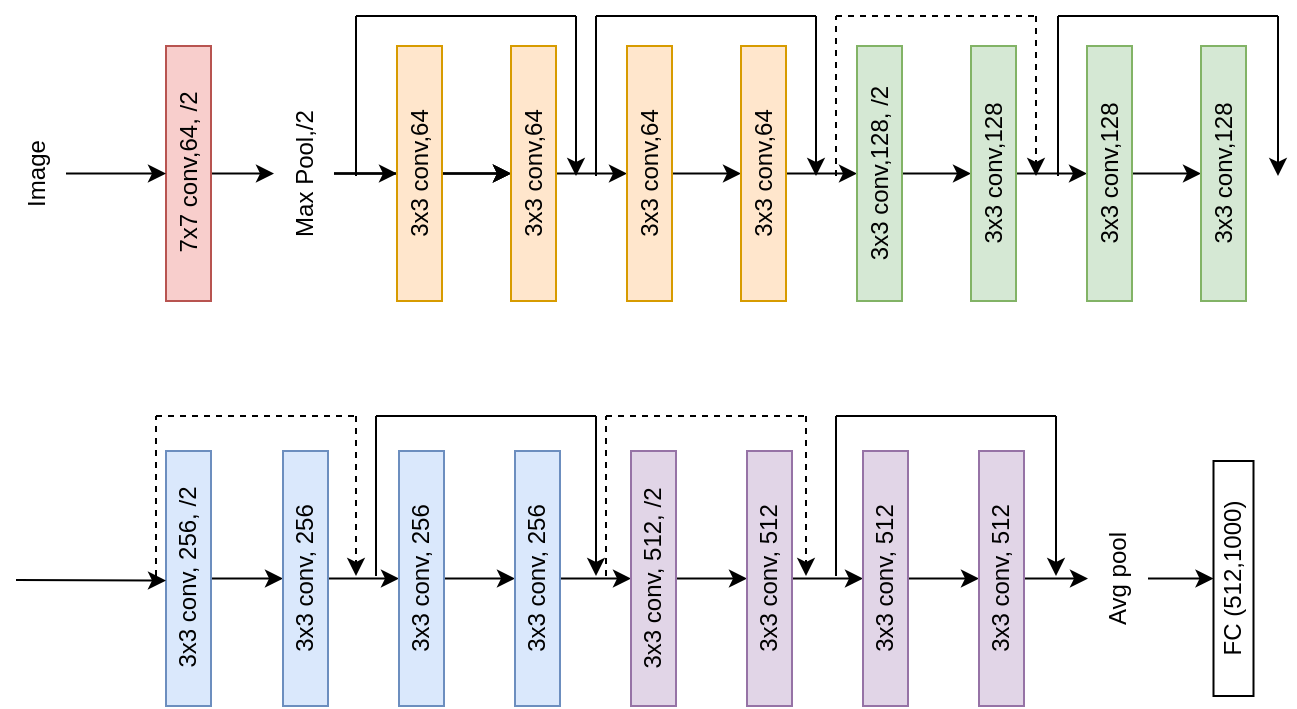 <mxfile version="17.5.0" type="github">
  <diagram id="FlnOLisMec5G6e_WZhVy" name="第 1 页">
    <mxGraphModel dx="869" dy="447" grid="1" gridSize="10" guides="1" tooltips="1" connect="1" arrows="1" fold="1" page="1" pageScale="1" pageWidth="827" pageHeight="1169" math="0" shadow="0">
      <root>
        <mxCell id="0" />
        <mxCell id="1" parent="0" />
        <mxCell id="w6RZKW0HgrWe5gDU7XOU-5" style="edgeStyle=orthogonalEdgeStyle;rounded=0;orthogonalLoop=1;jettySize=auto;html=1;exitX=0.5;exitY=1;exitDx=0;exitDy=0;entryX=0.5;entryY=0;entryDx=0;entryDy=0;" edge="1" parent="1" source="w6RZKW0HgrWe5gDU7XOU-1" target="w6RZKW0HgrWe5gDU7XOU-3">
          <mxGeometry relative="1" as="geometry" />
        </mxCell>
        <mxCell id="w6RZKW0HgrWe5gDU7XOU-1" value="7x7 conv,64, /2" style="rounded=0;whiteSpace=wrap;html=1;fontFamily=Helvetica;rotation=-90;fillColor=#f8cecc;strokeColor=#b85450;" vertex="1" parent="1">
          <mxGeometry x="62.5" y="157.5" width="127.5" height="22.5" as="geometry" />
        </mxCell>
        <mxCell id="w6RZKW0HgrWe5gDU7XOU-103" style="edgeStyle=orthogonalEdgeStyle;curved=0;rounded=1;sketch=0;orthogonalLoop=1;jettySize=auto;html=1;exitX=0.5;exitY=1;exitDx=0;exitDy=0;entryX=0.5;entryY=0;entryDx=0;entryDy=0;" edge="1" parent="1" source="w6RZKW0HgrWe5gDU7XOU-2" target="w6RZKW0HgrWe5gDU7XOU-1">
          <mxGeometry relative="1" as="geometry" />
        </mxCell>
        <mxCell id="w6RZKW0HgrWe5gDU7XOU-2" value="Image&lt;br&gt;" style="text;html=1;strokeColor=none;fillColor=none;align=center;verticalAlign=middle;whiteSpace=wrap;rounded=0;fontFamily=Helvetica;rotation=-90;" vertex="1" parent="1">
          <mxGeometry x="20" y="153.75" width="60" height="30" as="geometry" />
        </mxCell>
        <mxCell id="w6RZKW0HgrWe5gDU7XOU-14" style="edgeStyle=orthogonalEdgeStyle;rounded=0;orthogonalLoop=1;jettySize=auto;html=1;exitX=0.5;exitY=1;exitDx=0;exitDy=0;entryX=0.5;entryY=0;entryDx=0;entryDy=0;" edge="1" parent="1" source="w6RZKW0HgrWe5gDU7XOU-3" target="w6RZKW0HgrWe5gDU7XOU-8">
          <mxGeometry relative="1" as="geometry" />
        </mxCell>
        <mxCell id="w6RZKW0HgrWe5gDU7XOU-60" value="" style="edgeStyle=orthogonalEdgeStyle;curved=0;rounded=1;sketch=0;orthogonalLoop=1;jettySize=auto;html=1;" edge="1" parent="1" source="w6RZKW0HgrWe5gDU7XOU-3" target="w6RZKW0HgrWe5gDU7XOU-10">
          <mxGeometry relative="1" as="geometry">
            <Array as="points">
              <mxPoint x="330" y="169" />
              <mxPoint x="330" y="169" />
            </Array>
          </mxGeometry>
        </mxCell>
        <mxCell id="w6RZKW0HgrWe5gDU7XOU-69" value="" style="edgeStyle=orthogonalEdgeStyle;curved=0;rounded=1;sketch=0;orthogonalLoop=1;jettySize=auto;html=1;" edge="1" parent="1" source="w6RZKW0HgrWe5gDU7XOU-3" target="w6RZKW0HgrWe5gDU7XOU-10">
          <mxGeometry relative="1" as="geometry" />
        </mxCell>
        <mxCell id="w6RZKW0HgrWe5gDU7XOU-3" value="Max Pool,/2" style="text;html=1;strokeColor=none;fillColor=none;align=center;verticalAlign=middle;whiteSpace=wrap;rounded=0;fontFamily=Helvetica;rotation=-90;" vertex="1" parent="1">
          <mxGeometry x="144" y="153.75" width="80" height="30" as="geometry" />
        </mxCell>
        <mxCell id="w6RZKW0HgrWe5gDU7XOU-7" style="edgeStyle=orthogonalEdgeStyle;rounded=0;orthogonalLoop=1;jettySize=auto;html=1;exitX=0.5;exitY=1;exitDx=0;exitDy=0;entryX=0.5;entryY=0;entryDx=0;entryDy=0;fontFamily=Helvetica;" edge="1" parent="1" source="w6RZKW0HgrWe5gDU7XOU-8" target="w6RZKW0HgrWe5gDU7XOU-10">
          <mxGeometry relative="1" as="geometry" />
        </mxCell>
        <mxCell id="w6RZKW0HgrWe5gDU7XOU-8" value="3x3 conv,64" style="rounded=0;whiteSpace=wrap;html=1;fontFamily=Helvetica;rotation=-90;fillColor=#ffe6cc;strokeColor=#d79b00;" vertex="1" parent="1">
          <mxGeometry x="178" y="157.5" width="127.5" height="22.5" as="geometry" />
        </mxCell>
        <mxCell id="w6RZKW0HgrWe5gDU7XOU-9" style="edgeStyle=orthogonalEdgeStyle;rounded=0;orthogonalLoop=1;jettySize=auto;html=1;exitX=0.5;exitY=1;exitDx=0;exitDy=0;entryX=0.5;entryY=0;entryDx=0;entryDy=0;fontFamily=Helvetica;" edge="1" parent="1" source="w6RZKW0HgrWe5gDU7XOU-10" target="w6RZKW0HgrWe5gDU7XOU-12">
          <mxGeometry relative="1" as="geometry" />
        </mxCell>
        <mxCell id="w6RZKW0HgrWe5gDU7XOU-11" style="edgeStyle=orthogonalEdgeStyle;rounded=0;orthogonalLoop=1;jettySize=auto;html=1;exitX=0.5;exitY=1;exitDx=0;exitDy=0;entryX=0.5;entryY=0;entryDx=0;entryDy=0;fontFamily=Helvetica;" edge="1" parent="1" source="w6RZKW0HgrWe5gDU7XOU-12" target="w6RZKW0HgrWe5gDU7XOU-13">
          <mxGeometry relative="1" as="geometry" />
        </mxCell>
        <mxCell id="w6RZKW0HgrWe5gDU7XOU-12" value="3x3 conv,64" style="rounded=0;whiteSpace=wrap;html=1;fontFamily=Helvetica;rotation=-90;fillColor=#ffe6cc;strokeColor=#d79b00;" vertex="1" parent="1">
          <mxGeometry x="293" y="157.5" width="127.5" height="22.5" as="geometry" />
        </mxCell>
        <mxCell id="w6RZKW0HgrWe5gDU7XOU-22" style="edgeStyle=orthogonalEdgeStyle;rounded=0;orthogonalLoop=1;jettySize=auto;html=1;exitX=0.5;exitY=1;exitDx=0;exitDy=0;entryX=0.5;entryY=0;entryDx=0;entryDy=0;" edge="1" parent="1" source="w6RZKW0HgrWe5gDU7XOU-13" target="w6RZKW0HgrWe5gDU7XOU-16">
          <mxGeometry relative="1" as="geometry" />
        </mxCell>
        <mxCell id="w6RZKW0HgrWe5gDU7XOU-13" value="3x3 conv,64" style="rounded=0;whiteSpace=wrap;html=1;fontFamily=Helvetica;rotation=-90;fillColor=#ffe6cc;strokeColor=#d79b00;" vertex="1" parent="1">
          <mxGeometry x="350" y="157.5" width="127.5" height="22.5" as="geometry" />
        </mxCell>
        <mxCell id="w6RZKW0HgrWe5gDU7XOU-15" style="edgeStyle=orthogonalEdgeStyle;rounded=0;orthogonalLoop=1;jettySize=auto;html=1;exitX=0.5;exitY=1;exitDx=0;exitDy=0;entryX=0.5;entryY=0;entryDx=0;entryDy=0;fontFamily=Helvetica;" edge="1" parent="1" source="w6RZKW0HgrWe5gDU7XOU-16" target="w6RZKW0HgrWe5gDU7XOU-18">
          <mxGeometry relative="1" as="geometry" />
        </mxCell>
        <mxCell id="w6RZKW0HgrWe5gDU7XOU-16" value="3x3 conv,128, /2" style="rounded=0;whiteSpace=wrap;html=1;fontFamily=Helvetica;rotation=-90;fillColor=#d5e8d4;strokeColor=#82b366;" vertex="1" parent="1">
          <mxGeometry x="408" y="157.5" width="127.5" height="22.5" as="geometry" />
        </mxCell>
        <mxCell id="w6RZKW0HgrWe5gDU7XOU-17" style="edgeStyle=orthogonalEdgeStyle;rounded=0;orthogonalLoop=1;jettySize=auto;html=1;exitX=0.5;exitY=1;exitDx=0;exitDy=0;entryX=0.5;entryY=0;entryDx=0;entryDy=0;fontFamily=Helvetica;" edge="1" parent="1" source="w6RZKW0HgrWe5gDU7XOU-18" target="w6RZKW0HgrWe5gDU7XOU-20">
          <mxGeometry relative="1" as="geometry" />
        </mxCell>
        <mxCell id="w6RZKW0HgrWe5gDU7XOU-18" value="3x3 conv,128" style="rounded=0;whiteSpace=wrap;html=1;fontFamily=Helvetica;rotation=-90;fillColor=#d5e8d4;strokeColor=#82b366;" vertex="1" parent="1">
          <mxGeometry x="465" y="157.5" width="127.5" height="22.5" as="geometry" />
        </mxCell>
        <mxCell id="w6RZKW0HgrWe5gDU7XOU-19" style="edgeStyle=orthogonalEdgeStyle;rounded=0;orthogonalLoop=1;jettySize=auto;html=1;exitX=0.5;exitY=1;exitDx=0;exitDy=0;entryX=0.5;entryY=0;entryDx=0;entryDy=0;fontFamily=Helvetica;" edge="1" parent="1" source="w6RZKW0HgrWe5gDU7XOU-20" target="w6RZKW0HgrWe5gDU7XOU-21">
          <mxGeometry relative="1" as="geometry" />
        </mxCell>
        <mxCell id="w6RZKW0HgrWe5gDU7XOU-20" value="3x3 conv,128" style="rounded=0;whiteSpace=wrap;html=1;fontFamily=Helvetica;rotation=-90;fillColor=#d5e8d4;strokeColor=#82b366;" vertex="1" parent="1">
          <mxGeometry x="523" y="157.5" width="127.5" height="22.5" as="geometry" />
        </mxCell>
        <mxCell id="w6RZKW0HgrWe5gDU7XOU-21" value="3x3 conv,128" style="rounded=0;whiteSpace=wrap;html=1;fontFamily=Helvetica;rotation=-90;fillColor=#d5e8d4;strokeColor=#82b366;" vertex="1" parent="1">
          <mxGeometry x="580" y="157.5" width="127.5" height="22.5" as="geometry" />
        </mxCell>
        <mxCell id="w6RZKW0HgrWe5gDU7XOU-57" style="edgeStyle=orthogonalEdgeStyle;curved=1;rounded=0;orthogonalLoop=1;jettySize=auto;html=1;exitX=0.5;exitY=1;exitDx=0;exitDy=0;entryX=0.5;entryY=0;entryDx=0;entryDy=0;" edge="1" parent="1" source="w6RZKW0HgrWe5gDU7XOU-24" target="w6RZKW0HgrWe5gDU7XOU-26">
          <mxGeometry relative="1" as="geometry" />
        </mxCell>
        <mxCell id="w6RZKW0HgrWe5gDU7XOU-24" value="3x3 conv, 256, /2" style="rounded=0;whiteSpace=wrap;html=1;fontFamily=Helvetica;rotation=-90;fillColor=#dae8fc;strokeColor=#6c8ebf;" vertex="1" parent="1">
          <mxGeometry x="62.5" y="360" width="127.5" height="22.5" as="geometry" />
        </mxCell>
        <mxCell id="w6RZKW0HgrWe5gDU7XOU-25" style="edgeStyle=orthogonalEdgeStyle;rounded=0;orthogonalLoop=1;jettySize=auto;html=1;exitX=0.5;exitY=1;exitDx=0;exitDy=0;entryX=0.5;entryY=0;entryDx=0;entryDy=0;fontFamily=Helvetica;" edge="1" parent="1" source="w6RZKW0HgrWe5gDU7XOU-26" target="w6RZKW0HgrWe5gDU7XOU-28">
          <mxGeometry relative="1" as="geometry" />
        </mxCell>
        <mxCell id="w6RZKW0HgrWe5gDU7XOU-26" value="3x3 conv, 256" style="rounded=0;whiteSpace=wrap;html=1;fontFamily=Helvetica;rotation=-90;fillColor=#dae8fc;strokeColor=#6c8ebf;" vertex="1" parent="1">
          <mxGeometry x="121" y="360" width="127.5" height="22.5" as="geometry" />
        </mxCell>
        <mxCell id="w6RZKW0HgrWe5gDU7XOU-27" style="edgeStyle=orthogonalEdgeStyle;rounded=0;orthogonalLoop=1;jettySize=auto;html=1;exitX=0.5;exitY=1;exitDx=0;exitDy=0;entryX=0.5;entryY=0;entryDx=0;entryDy=0;fontFamily=Helvetica;" edge="1" parent="1" source="w6RZKW0HgrWe5gDU7XOU-28" target="w6RZKW0HgrWe5gDU7XOU-29">
          <mxGeometry relative="1" as="geometry" />
        </mxCell>
        <mxCell id="w6RZKW0HgrWe5gDU7XOU-28" value="3x3 conv, 256" style="rounded=0;whiteSpace=wrap;html=1;fontFamily=Helvetica;rotation=-90;fillColor=#dae8fc;strokeColor=#6c8ebf;" vertex="1" parent="1">
          <mxGeometry x="179" y="360" width="127.5" height="22.5" as="geometry" />
        </mxCell>
        <mxCell id="w6RZKW0HgrWe5gDU7XOU-55" style="edgeStyle=orthogonalEdgeStyle;curved=1;rounded=0;orthogonalLoop=1;jettySize=auto;html=1;exitX=0.5;exitY=1;exitDx=0;exitDy=0;entryX=0.5;entryY=0;entryDx=0;entryDy=0;" edge="1" parent="1" source="w6RZKW0HgrWe5gDU7XOU-29" target="w6RZKW0HgrWe5gDU7XOU-31">
          <mxGeometry relative="1" as="geometry" />
        </mxCell>
        <mxCell id="w6RZKW0HgrWe5gDU7XOU-29" value="3x3 conv, 256" style="rounded=0;whiteSpace=wrap;html=1;fontFamily=Helvetica;rotation=-90;fillColor=#dae8fc;strokeColor=#6c8ebf;" vertex="1" parent="1">
          <mxGeometry x="237" y="360" width="127.5" height="22.5" as="geometry" />
        </mxCell>
        <mxCell id="w6RZKW0HgrWe5gDU7XOU-30" style="edgeStyle=orthogonalEdgeStyle;rounded=0;orthogonalLoop=1;jettySize=auto;html=1;exitX=0.5;exitY=1;exitDx=0;exitDy=0;entryX=0.5;entryY=0;entryDx=0;entryDy=0;fontFamily=Helvetica;" edge="1" parent="1" source="w6RZKW0HgrWe5gDU7XOU-31" target="w6RZKW0HgrWe5gDU7XOU-33">
          <mxGeometry relative="1" as="geometry" />
        </mxCell>
        <mxCell id="w6RZKW0HgrWe5gDU7XOU-31" value="3x3 conv, 512, /2" style="rounded=0;whiteSpace=wrap;html=1;fontFamily=Helvetica;rotation=-90;fillColor=#e1d5e7;strokeColor=#9673a6;" vertex="1" parent="1">
          <mxGeometry x="295" y="360" width="127.5" height="22.5" as="geometry" />
        </mxCell>
        <mxCell id="w6RZKW0HgrWe5gDU7XOU-32" style="edgeStyle=orthogonalEdgeStyle;rounded=0;orthogonalLoop=1;jettySize=auto;html=1;exitX=0.5;exitY=1;exitDx=0;exitDy=0;entryX=0.5;entryY=0;entryDx=0;entryDy=0;fontFamily=Helvetica;" edge="1" parent="1" source="w6RZKW0HgrWe5gDU7XOU-33" target="w6RZKW0HgrWe5gDU7XOU-35">
          <mxGeometry relative="1" as="geometry" />
        </mxCell>
        <mxCell id="w6RZKW0HgrWe5gDU7XOU-33" value="3x3 conv, 512" style="rounded=0;whiteSpace=wrap;html=1;fontFamily=Helvetica;rotation=-90;fillColor=#e1d5e7;strokeColor=#9673a6;" vertex="1" parent="1">
          <mxGeometry x="353" y="360" width="127.5" height="22.5" as="geometry" />
        </mxCell>
        <mxCell id="w6RZKW0HgrWe5gDU7XOU-34" style="edgeStyle=orthogonalEdgeStyle;rounded=0;orthogonalLoop=1;jettySize=auto;html=1;exitX=0.5;exitY=1;exitDx=0;exitDy=0;entryX=0.5;entryY=0;entryDx=0;entryDy=0;fontFamily=Helvetica;" edge="1" parent="1" source="w6RZKW0HgrWe5gDU7XOU-35" target="w6RZKW0HgrWe5gDU7XOU-36">
          <mxGeometry relative="1" as="geometry" />
        </mxCell>
        <mxCell id="w6RZKW0HgrWe5gDU7XOU-35" value="3x3 conv, 512" style="rounded=0;whiteSpace=wrap;html=1;fontFamily=Helvetica;rotation=-90;fillColor=#e1d5e7;strokeColor=#9673a6;" vertex="1" parent="1">
          <mxGeometry x="411" y="360" width="127.5" height="22.5" as="geometry" />
        </mxCell>
        <mxCell id="w6RZKW0HgrWe5gDU7XOU-39" style="edgeStyle=orthogonalEdgeStyle;rounded=0;orthogonalLoop=1;jettySize=auto;html=1;exitX=0.5;exitY=1;exitDx=0;exitDy=0;" edge="1" parent="1" source="w6RZKW0HgrWe5gDU7XOU-36" target="w6RZKW0HgrWe5gDU7XOU-37">
          <mxGeometry relative="1" as="geometry" />
        </mxCell>
        <mxCell id="w6RZKW0HgrWe5gDU7XOU-36" value="3x3 conv, 512" style="rounded=0;whiteSpace=wrap;html=1;fontFamily=Helvetica;rotation=-90;fillColor=#e1d5e7;strokeColor=#9673a6;" vertex="1" parent="1">
          <mxGeometry x="469" y="360" width="127.5" height="22.5" as="geometry" />
        </mxCell>
        <mxCell id="w6RZKW0HgrWe5gDU7XOU-40" style="edgeStyle=orthogonalEdgeStyle;rounded=0;orthogonalLoop=1;jettySize=auto;html=1;exitX=0.5;exitY=1;exitDx=0;exitDy=0;entryX=0.5;entryY=0;entryDx=0;entryDy=0;" edge="1" parent="1" source="w6RZKW0HgrWe5gDU7XOU-37" target="w6RZKW0HgrWe5gDU7XOU-38">
          <mxGeometry relative="1" as="geometry" />
        </mxCell>
        <mxCell id="w6RZKW0HgrWe5gDU7XOU-37" value="Avg pool" style="text;html=1;strokeColor=none;fillColor=none;align=center;verticalAlign=middle;whiteSpace=wrap;rounded=0;fontFamily=Helvetica;rotation=-90;" vertex="1" parent="1">
          <mxGeometry x="561" y="356.25" width="60" height="30" as="geometry" />
        </mxCell>
        <mxCell id="w6RZKW0HgrWe5gDU7XOU-38" value="FC (512,1000)" style="rounded=0;whiteSpace=wrap;html=1;fontFamily=Helvetica;rotation=-90;" vertex="1" parent="1">
          <mxGeometry x="590" y="361.25" width="117.5" height="20" as="geometry" />
        </mxCell>
        <mxCell id="w6RZKW0HgrWe5gDU7XOU-10" value="3x3 conv,64" style="rounded=0;whiteSpace=wrap;html=1;fontFamily=Helvetica;rotation=-90;fillColor=#ffe6cc;strokeColor=#d79b00;" vertex="1" parent="1">
          <mxGeometry x="235" y="157.5" width="127.5" height="22.5" as="geometry" />
        </mxCell>
        <mxCell id="w6RZKW0HgrWe5gDU7XOU-80" value="" style="group" vertex="1" connectable="0" parent="1">
          <mxGeometry x="210" y="90" width="110" height="80" as="geometry" />
        </mxCell>
        <mxCell id="w6RZKW0HgrWe5gDU7XOU-77" value="" style="endArrow=none;html=1;rounded=1;sketch=0;curved=0;" edge="1" parent="w6RZKW0HgrWe5gDU7XOU-80">
          <mxGeometry width="50" height="50" relative="1" as="geometry">
            <mxPoint y="80" as="sourcePoint" />
            <mxPoint as="targetPoint" />
          </mxGeometry>
        </mxCell>
        <mxCell id="w6RZKW0HgrWe5gDU7XOU-78" value="" style="endArrow=none;html=1;rounded=1;sketch=0;curved=0;" edge="1" parent="w6RZKW0HgrWe5gDU7XOU-80">
          <mxGeometry width="50" height="50" relative="1" as="geometry">
            <mxPoint as="sourcePoint" />
            <mxPoint x="110" as="targetPoint" />
          </mxGeometry>
        </mxCell>
        <mxCell id="w6RZKW0HgrWe5gDU7XOU-79" value="" style="endArrow=classic;html=1;rounded=1;sketch=0;curved=0;" edge="1" parent="w6RZKW0HgrWe5gDU7XOU-80">
          <mxGeometry width="50" height="50" relative="1" as="geometry">
            <mxPoint x="110" as="sourcePoint" />
            <mxPoint x="110" y="80" as="targetPoint" />
          </mxGeometry>
        </mxCell>
        <mxCell id="w6RZKW0HgrWe5gDU7XOU-81" value="" style="group" vertex="1" connectable="0" parent="1">
          <mxGeometry x="330" y="90" width="110" height="80" as="geometry" />
        </mxCell>
        <mxCell id="w6RZKW0HgrWe5gDU7XOU-82" value="" style="endArrow=none;html=1;rounded=1;sketch=0;curved=0;" edge="1" parent="w6RZKW0HgrWe5gDU7XOU-81">
          <mxGeometry width="50" height="50" relative="1" as="geometry">
            <mxPoint y="80" as="sourcePoint" />
            <mxPoint as="targetPoint" />
          </mxGeometry>
        </mxCell>
        <mxCell id="w6RZKW0HgrWe5gDU7XOU-83" value="" style="endArrow=none;html=1;rounded=1;sketch=0;curved=0;" edge="1" parent="w6RZKW0HgrWe5gDU7XOU-81">
          <mxGeometry width="50" height="50" relative="1" as="geometry">
            <mxPoint as="sourcePoint" />
            <mxPoint x="110" as="targetPoint" />
          </mxGeometry>
        </mxCell>
        <mxCell id="w6RZKW0HgrWe5gDU7XOU-84" value="" style="endArrow=classic;html=1;rounded=1;sketch=0;curved=0;" edge="1" parent="w6RZKW0HgrWe5gDU7XOU-81">
          <mxGeometry width="50" height="50" relative="1" as="geometry">
            <mxPoint x="110" as="sourcePoint" />
            <mxPoint x="110" y="80" as="targetPoint" />
          </mxGeometry>
        </mxCell>
        <mxCell id="w6RZKW0HgrWe5gDU7XOU-98" value="" style="group" vertex="1" connectable="0" parent="1">
          <mxGeometry x="450" y="90" width="100" height="80" as="geometry" />
        </mxCell>
        <mxCell id="w6RZKW0HgrWe5gDU7XOU-95" value="" style="endArrow=none;dashed=1;html=1;rounded=1;sketch=0;curved=0;" edge="1" parent="w6RZKW0HgrWe5gDU7XOU-98">
          <mxGeometry width="50" height="50" relative="1" as="geometry">
            <mxPoint y="80" as="sourcePoint" />
            <mxPoint as="targetPoint" />
          </mxGeometry>
        </mxCell>
        <mxCell id="w6RZKW0HgrWe5gDU7XOU-96" value="" style="endArrow=none;dashed=1;html=1;rounded=1;sketch=0;curved=0;" edge="1" parent="w6RZKW0HgrWe5gDU7XOU-98">
          <mxGeometry width="50" height="50" relative="1" as="geometry">
            <mxPoint as="sourcePoint" />
            <mxPoint x="100" as="targetPoint" />
          </mxGeometry>
        </mxCell>
        <mxCell id="w6RZKW0HgrWe5gDU7XOU-97" value="" style="endArrow=classic;html=1;rounded=1;dashed=1;sketch=0;curved=0;" edge="1" parent="w6RZKW0HgrWe5gDU7XOU-98">
          <mxGeometry width="50" height="50" relative="1" as="geometry">
            <mxPoint x="100" as="sourcePoint" />
            <mxPoint x="100" y="80" as="targetPoint" />
          </mxGeometry>
        </mxCell>
        <mxCell id="w6RZKW0HgrWe5gDU7XOU-99" value="" style="group" vertex="1" connectable="0" parent="1">
          <mxGeometry x="561" y="90" width="110" height="80" as="geometry" />
        </mxCell>
        <mxCell id="w6RZKW0HgrWe5gDU7XOU-100" value="" style="endArrow=none;html=1;rounded=1;sketch=0;curved=0;" edge="1" parent="w6RZKW0HgrWe5gDU7XOU-99">
          <mxGeometry width="50" height="50" relative="1" as="geometry">
            <mxPoint y="80" as="sourcePoint" />
            <mxPoint as="targetPoint" />
          </mxGeometry>
        </mxCell>
        <mxCell id="w6RZKW0HgrWe5gDU7XOU-101" value="" style="endArrow=none;html=1;rounded=1;sketch=0;curved=0;" edge="1" parent="w6RZKW0HgrWe5gDU7XOU-99">
          <mxGeometry width="50" height="50" relative="1" as="geometry">
            <mxPoint as="sourcePoint" />
            <mxPoint x="110" as="targetPoint" />
          </mxGeometry>
        </mxCell>
        <mxCell id="w6RZKW0HgrWe5gDU7XOU-102" value="" style="endArrow=classic;html=1;rounded=1;sketch=0;curved=0;" edge="1" parent="w6RZKW0HgrWe5gDU7XOU-99">
          <mxGeometry width="50" height="50" relative="1" as="geometry">
            <mxPoint x="110" as="sourcePoint" />
            <mxPoint x="110" y="80" as="targetPoint" />
          </mxGeometry>
        </mxCell>
        <mxCell id="w6RZKW0HgrWe5gDU7XOU-104" value="" style="endArrow=classic;html=1;rounded=1;sketch=0;curved=0;entryX=0.5;entryY=0;entryDx=0;entryDy=0;" edge="1" parent="1">
          <mxGeometry width="50" height="50" relative="1" as="geometry">
            <mxPoint x="40" y="372" as="sourcePoint" />
            <mxPoint x="115" y="372.25" as="targetPoint" />
          </mxGeometry>
        </mxCell>
        <mxCell id="w6RZKW0HgrWe5gDU7XOU-105" value="" style="group" vertex="1" connectable="0" parent="1">
          <mxGeometry x="110" y="290" width="100" height="80" as="geometry" />
        </mxCell>
        <mxCell id="w6RZKW0HgrWe5gDU7XOU-106" value="" style="endArrow=none;dashed=1;html=1;rounded=1;sketch=0;curved=0;" edge="1" parent="w6RZKW0HgrWe5gDU7XOU-105">
          <mxGeometry width="50" height="50" relative="1" as="geometry">
            <mxPoint y="80" as="sourcePoint" />
            <mxPoint as="targetPoint" />
          </mxGeometry>
        </mxCell>
        <mxCell id="w6RZKW0HgrWe5gDU7XOU-107" value="" style="endArrow=none;dashed=1;html=1;rounded=1;sketch=0;curved=0;" edge="1" parent="w6RZKW0HgrWe5gDU7XOU-105">
          <mxGeometry width="50" height="50" relative="1" as="geometry">
            <mxPoint as="sourcePoint" />
            <mxPoint x="100" as="targetPoint" />
          </mxGeometry>
        </mxCell>
        <mxCell id="w6RZKW0HgrWe5gDU7XOU-108" value="" style="endArrow=classic;html=1;rounded=1;dashed=1;sketch=0;curved=0;" edge="1" parent="w6RZKW0HgrWe5gDU7XOU-105">
          <mxGeometry width="50" height="50" relative="1" as="geometry">
            <mxPoint x="100" as="sourcePoint" />
            <mxPoint x="100" y="80" as="targetPoint" />
          </mxGeometry>
        </mxCell>
        <mxCell id="w6RZKW0HgrWe5gDU7XOU-109" value="" style="group" vertex="1" connectable="0" parent="1">
          <mxGeometry x="220" y="290" width="110" height="80" as="geometry" />
        </mxCell>
        <mxCell id="w6RZKW0HgrWe5gDU7XOU-110" value="" style="endArrow=none;html=1;rounded=1;sketch=0;curved=0;" edge="1" parent="w6RZKW0HgrWe5gDU7XOU-109">
          <mxGeometry width="50" height="50" relative="1" as="geometry">
            <mxPoint y="80" as="sourcePoint" />
            <mxPoint as="targetPoint" />
          </mxGeometry>
        </mxCell>
        <mxCell id="w6RZKW0HgrWe5gDU7XOU-111" value="" style="endArrow=none;html=1;rounded=1;sketch=0;curved=0;" edge="1" parent="w6RZKW0HgrWe5gDU7XOU-109">
          <mxGeometry width="50" height="50" relative="1" as="geometry">
            <mxPoint as="sourcePoint" />
            <mxPoint x="110" as="targetPoint" />
          </mxGeometry>
        </mxCell>
        <mxCell id="w6RZKW0HgrWe5gDU7XOU-112" value="" style="endArrow=classic;html=1;rounded=1;sketch=0;curved=0;" edge="1" parent="w6RZKW0HgrWe5gDU7XOU-109">
          <mxGeometry width="50" height="50" relative="1" as="geometry">
            <mxPoint x="110" as="sourcePoint" />
            <mxPoint x="110" y="80" as="targetPoint" />
          </mxGeometry>
        </mxCell>
        <mxCell id="w6RZKW0HgrWe5gDU7XOU-113" value="" style="group" vertex="1" connectable="0" parent="1">
          <mxGeometry x="335" y="290" width="100" height="80" as="geometry" />
        </mxCell>
        <mxCell id="w6RZKW0HgrWe5gDU7XOU-114" value="" style="endArrow=none;dashed=1;html=1;rounded=1;sketch=0;curved=0;" edge="1" parent="w6RZKW0HgrWe5gDU7XOU-113">
          <mxGeometry width="50" height="50" relative="1" as="geometry">
            <mxPoint y="80" as="sourcePoint" />
            <mxPoint as="targetPoint" />
          </mxGeometry>
        </mxCell>
        <mxCell id="w6RZKW0HgrWe5gDU7XOU-115" value="" style="endArrow=none;dashed=1;html=1;rounded=1;sketch=0;curved=0;" edge="1" parent="w6RZKW0HgrWe5gDU7XOU-113">
          <mxGeometry width="50" height="50" relative="1" as="geometry">
            <mxPoint as="sourcePoint" />
            <mxPoint x="100" as="targetPoint" />
          </mxGeometry>
        </mxCell>
        <mxCell id="w6RZKW0HgrWe5gDU7XOU-116" value="" style="endArrow=classic;html=1;rounded=1;dashed=1;sketch=0;curved=0;" edge="1" parent="w6RZKW0HgrWe5gDU7XOU-113">
          <mxGeometry width="50" height="50" relative="1" as="geometry">
            <mxPoint x="100" as="sourcePoint" />
            <mxPoint x="100" y="80" as="targetPoint" />
          </mxGeometry>
        </mxCell>
        <mxCell id="w6RZKW0HgrWe5gDU7XOU-117" value="" style="group" vertex="1" connectable="0" parent="1">
          <mxGeometry x="450" y="290" width="110" height="80" as="geometry" />
        </mxCell>
        <mxCell id="w6RZKW0HgrWe5gDU7XOU-118" value="" style="endArrow=none;html=1;rounded=1;sketch=0;curved=0;" edge="1" parent="w6RZKW0HgrWe5gDU7XOU-117">
          <mxGeometry width="50" height="50" relative="1" as="geometry">
            <mxPoint y="80" as="sourcePoint" />
            <mxPoint as="targetPoint" />
          </mxGeometry>
        </mxCell>
        <mxCell id="w6RZKW0HgrWe5gDU7XOU-119" value="" style="endArrow=none;html=1;rounded=1;sketch=0;curved=0;" edge="1" parent="w6RZKW0HgrWe5gDU7XOU-117">
          <mxGeometry width="50" height="50" relative="1" as="geometry">
            <mxPoint as="sourcePoint" />
            <mxPoint x="110" as="targetPoint" />
          </mxGeometry>
        </mxCell>
        <mxCell id="w6RZKW0HgrWe5gDU7XOU-120" value="" style="endArrow=classic;html=1;rounded=1;sketch=0;curved=0;" edge="1" parent="w6RZKW0HgrWe5gDU7XOU-117">
          <mxGeometry width="50" height="50" relative="1" as="geometry">
            <mxPoint x="110" as="sourcePoint" />
            <mxPoint x="110" y="80" as="targetPoint" />
          </mxGeometry>
        </mxCell>
      </root>
    </mxGraphModel>
  </diagram>
</mxfile>
